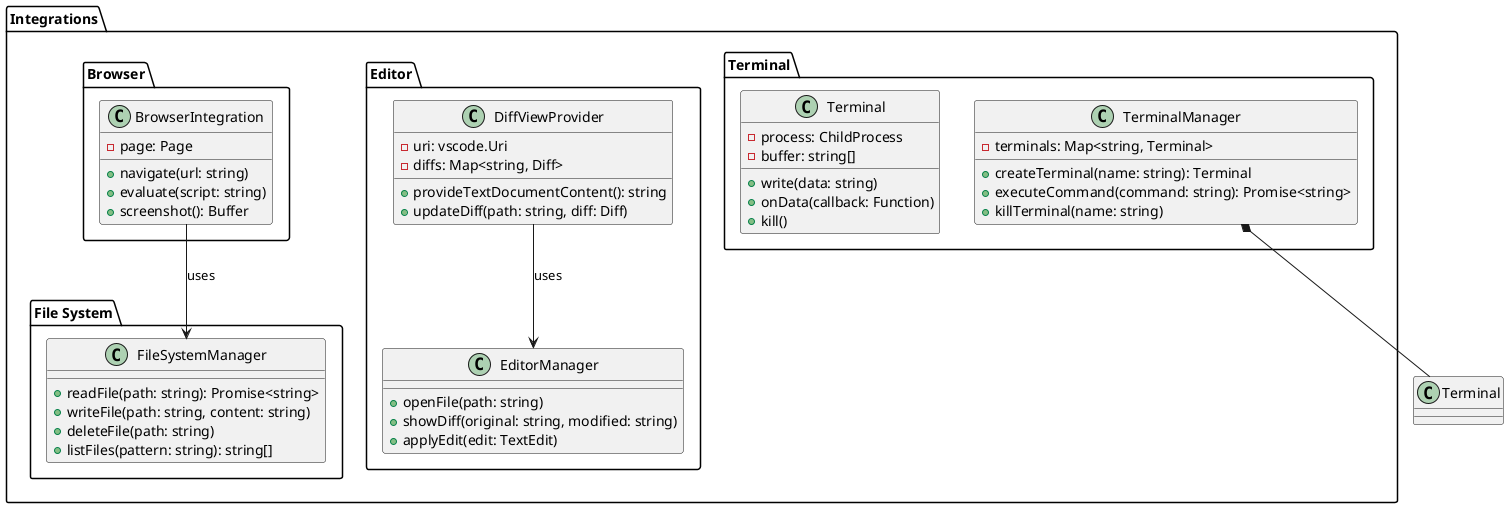 @startuml

' Integrations Module Class Diagram
' Source files mapping:
' - src/integrations/**/*.ts

package "Integrations" {
    package "Editor" {
        ' src/integrations/editor/
        class DiffViewProvider {
            - uri: vscode.Uri
            - diffs: Map<string, Diff>
            + provideTextDocumentContent(): string
            + updateDiff(path: string, diff: Diff)
        }

        class EditorManager {
            + openFile(path: string)
            + showDiff(original: string, modified: string)
            + applyEdit(edit: TextEdit)
        }
    }

    package "Terminal" {
        ' src/integrations/terminal/
        class TerminalManager {
            - terminals: Map<string, Terminal>
            + createTerminal(name: string): Terminal
            + executeCommand(command: string): Promise<string>
            + killTerminal(name: string)
        }

        class Terminal {
            - process: ChildProcess
            - buffer: string[]
            + write(data: string)
            + onData(callback: Function)
            + kill()
        }
    }

    package "Browser" {
        ' src/integrations/browser/
        class BrowserIntegration {
            - page: Page
            + navigate(url: string)
            + evaluate(script: string)
            + screenshot(): Buffer
        }
    }

    package "File System" {
        ' src/integrations/fs/
        class FileSystemManager {
            + readFile(path: string): Promise<string>
            + writeFile(path: string, content: string)
            + deleteFile(path: string)
            + listFiles(pattern: string): string[]
        }
    }
}

' Relationships
DiffViewProvider --> EditorManager: uses
TerminalManager *-- Terminal
BrowserIntegration --> FileSystemManager: uses

@enduml 